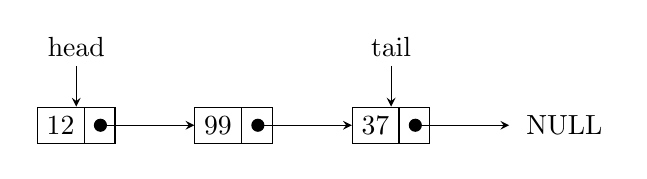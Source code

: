 ﻿\usetikzlibrary{calc,shapes.multipart,chains,arrows}

\begin{tikzpicture}[list/.style={rectangle split, rectangle split parts=2,
    draw, rectangle split horizontal}, >=stealth, start chain]

	\node[list,on chain] (A) {12};
	\node[list,on chain] (B) {99};
	\node[list,on chain] (C) {37};
	\node[on chain,inner sep=6pt] (D) {NULL};
	\node(head) [above of=A] {head};
	\node(tail)  [above of=C] {tail};
	\draw [->] (head.south) -- (A.north);
	\draw[->] (tail.south) -- (C.north);
	\draw[*->] let \p1 = (A.two), \p2 = (A.center) in (\x1,\y2) -- (B);
	\draw[*->] let \p1 = (B.two), \p2 = (B.center) in (\x1,\y2) -- (C);
	\draw[*->] let \p1 = (C.two), \p2 = (C.center) in (\x1,\y2) -- (D);
\end{tikzpicture}
